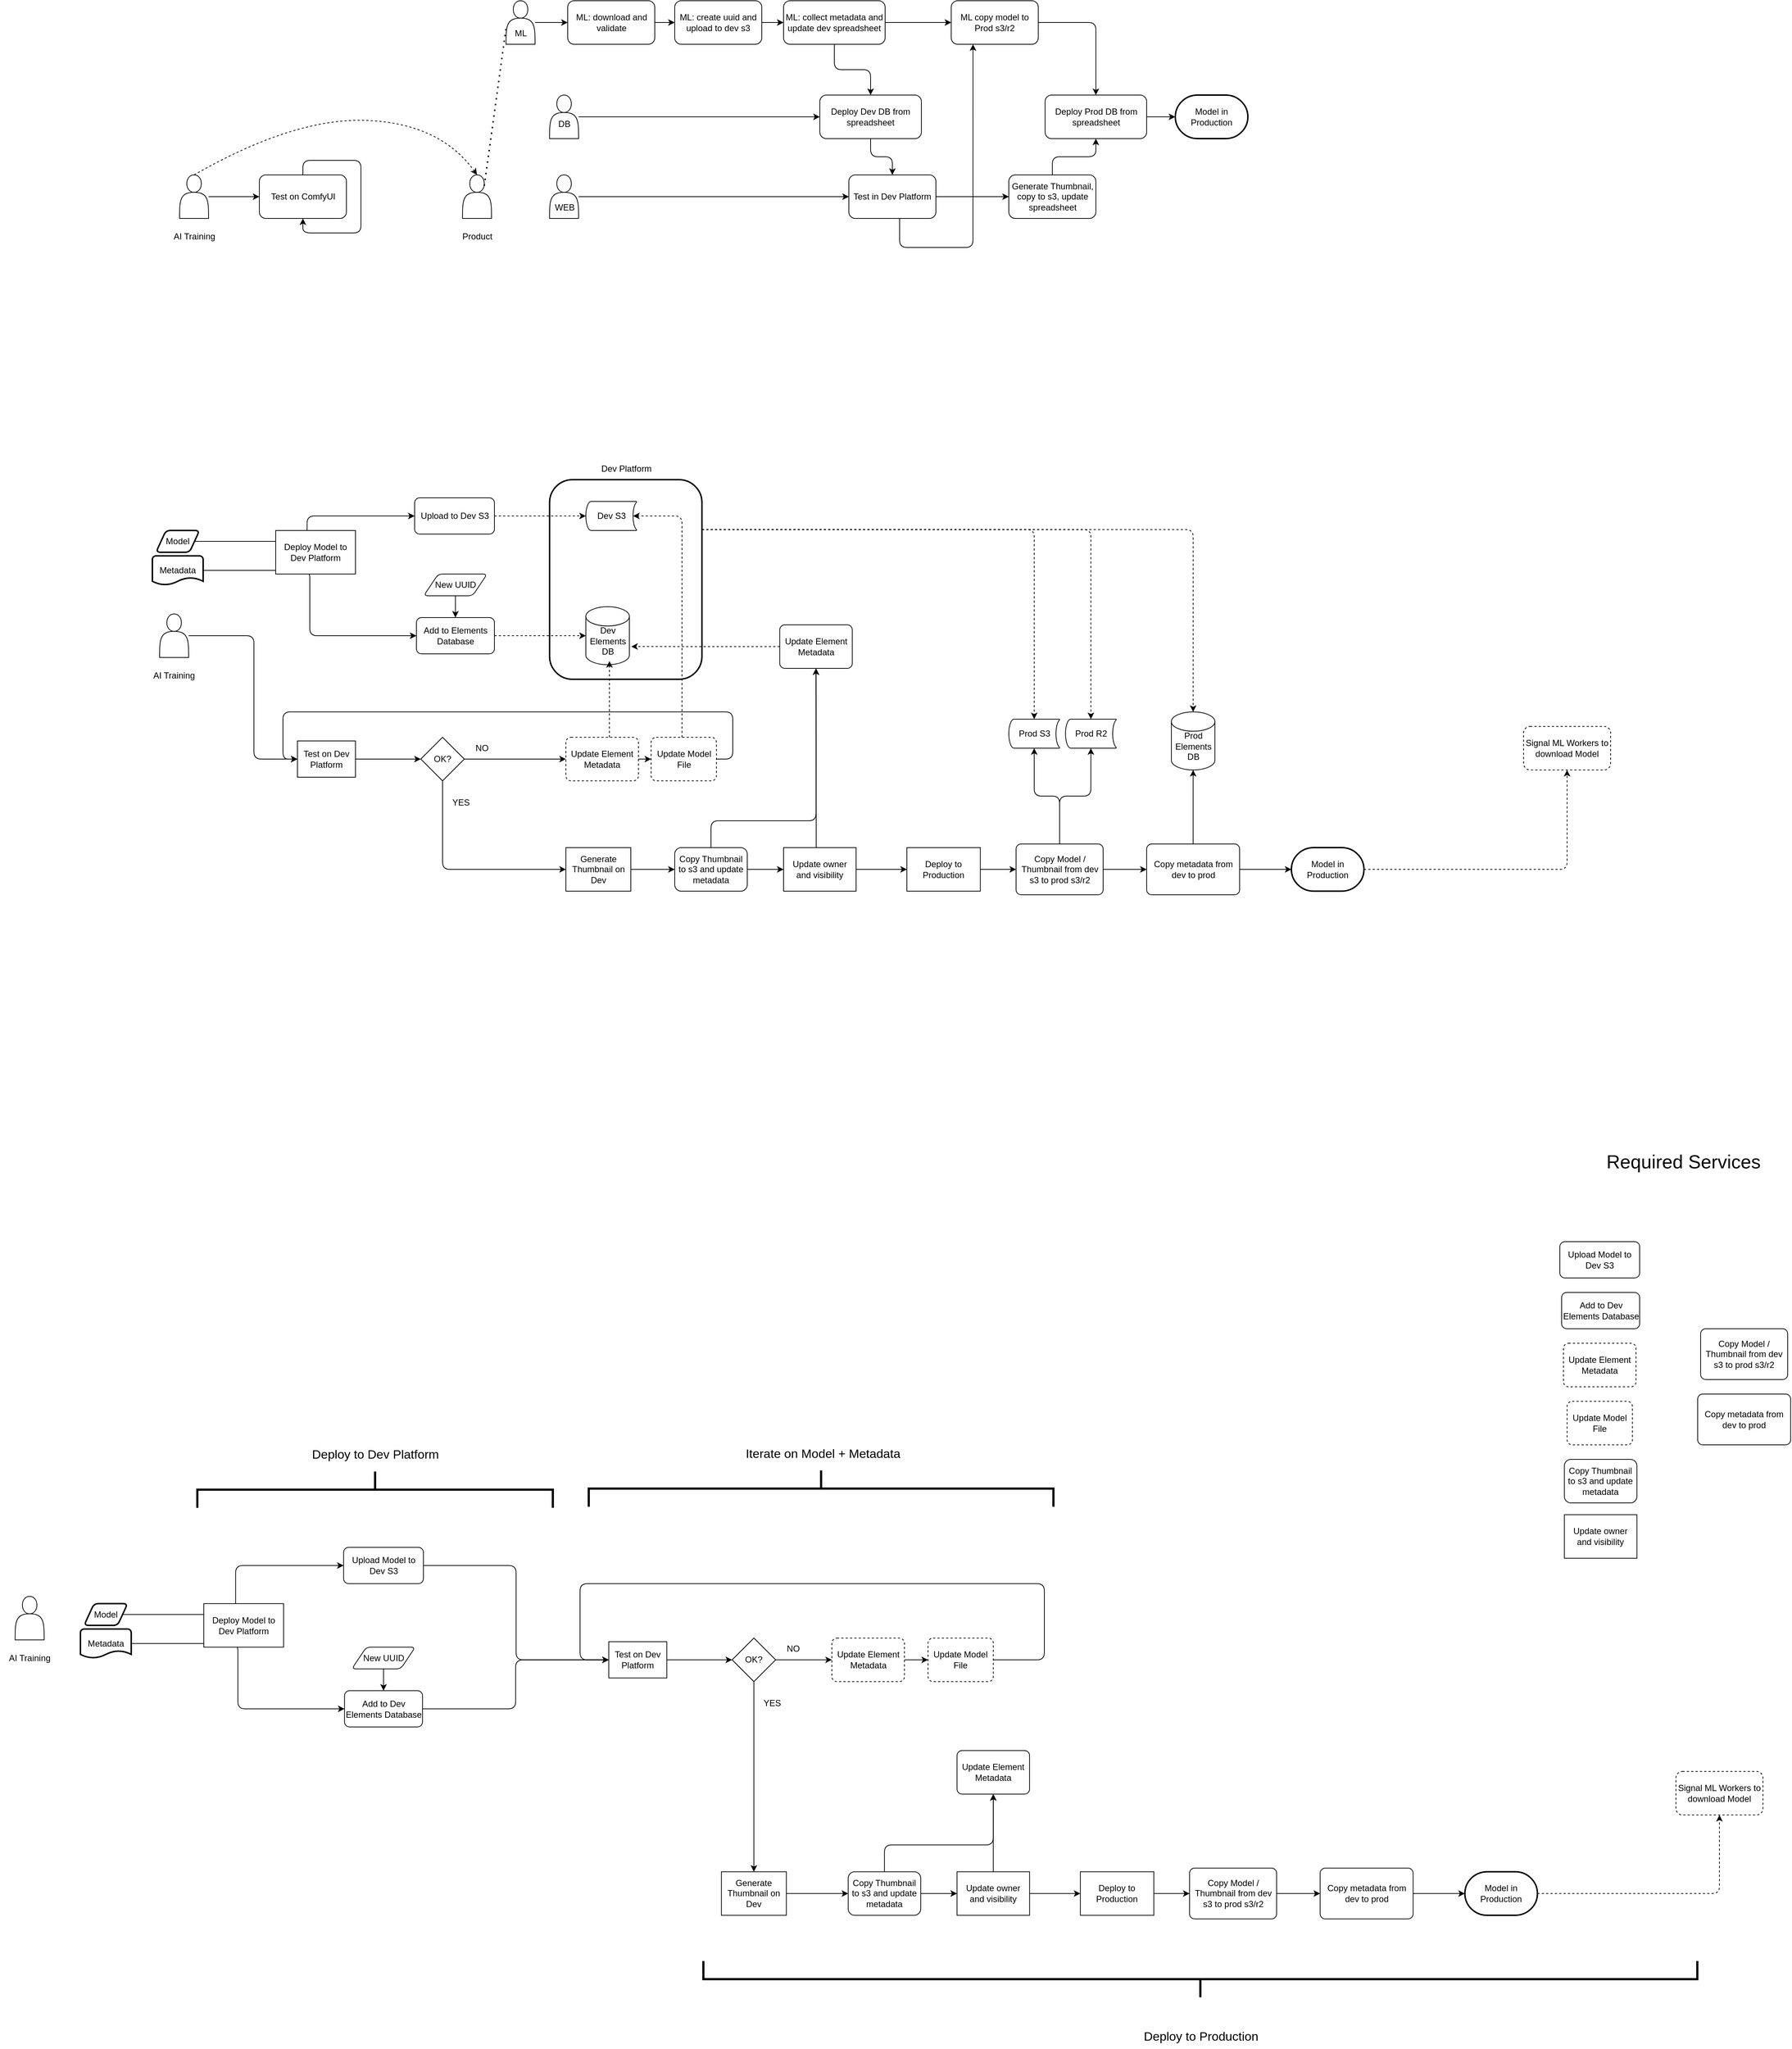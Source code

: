 <mxfile version="21.6.6" type="github">
  <diagram name="Page-1" id="fCquEHRTi7rFjkFJdamn">
    <mxGraphModel dx="2105" dy="960" grid="1" gridSize="10" guides="1" tooltips="1" connect="1" arrows="1" fold="1" page="1" pageScale="1" pageWidth="3300" pageHeight="4681" math="0" shadow="0">
      <root>
        <mxCell id="0" />
        <mxCell id="1" parent="0" />
        <mxCell id="tbLJHxu7H_uGALW-EGp5-21" style="edgeStyle=orthogonalEdgeStyle;rounded=1;orthogonalLoop=1;jettySize=auto;html=1;entryX=0;entryY=0.5;entryDx=0;entryDy=0;" edge="1" parent="1" source="tbLJHxu7H_uGALW-EGp5-1" target="tbLJHxu7H_uGALW-EGp5-2">
          <mxGeometry relative="1" as="geometry" />
        </mxCell>
        <mxCell id="tbLJHxu7H_uGALW-EGp5-1" value="" style="shape=actor;whiteSpace=wrap;html=1;rounded=1;" vertex="1" parent="1">
          <mxGeometry x="347.5" y="420" width="40" height="60" as="geometry" />
        </mxCell>
        <mxCell id="tbLJHxu7H_uGALW-EGp5-2" value="Test on ComfyUI" style="rounded=1;whiteSpace=wrap;html=1;" vertex="1" parent="1">
          <mxGeometry x="457.5" y="420" width="120" height="60" as="geometry" />
        </mxCell>
        <mxCell id="tbLJHxu7H_uGALW-EGp5-45" style="edgeStyle=orthogonalEdgeStyle;rounded=1;orthogonalLoop=1;jettySize=auto;html=1;" edge="1" parent="1" source="tbLJHxu7H_uGALW-EGp5-4" target="tbLJHxu7H_uGALW-EGp5-5">
          <mxGeometry relative="1" as="geometry" />
        </mxCell>
        <mxCell id="tbLJHxu7H_uGALW-EGp5-4" value="&lt;p style=&quot;line-height: 140%;&quot;&gt;&lt;br&gt;&lt;/p&gt;" style="shape=actor;whiteSpace=wrap;html=1;rounded=1;" vertex="1" parent="1">
          <mxGeometry x="797.5" y="180" width="40" height="60" as="geometry" />
        </mxCell>
        <mxCell id="tbLJHxu7H_uGALW-EGp5-40" style="edgeStyle=orthogonalEdgeStyle;rounded=1;orthogonalLoop=1;jettySize=auto;html=1;entryX=0;entryY=0.5;entryDx=0;entryDy=0;" edge="1" parent="1" source="tbLJHxu7H_uGALW-EGp5-5" target="tbLJHxu7H_uGALW-EGp5-9">
          <mxGeometry relative="1" as="geometry" />
        </mxCell>
        <mxCell id="tbLJHxu7H_uGALW-EGp5-5" value="ML: download and validate" style="rounded=1;whiteSpace=wrap;html=1;" vertex="1" parent="1">
          <mxGeometry x="882.5" y="180" width="120" height="60" as="geometry" />
        </mxCell>
        <mxCell id="tbLJHxu7H_uGALW-EGp5-207" style="edgeStyle=orthogonalEdgeStyle;rounded=1;orthogonalLoop=1;jettySize=auto;html=1;entryX=0;entryY=0.5;entryDx=0;entryDy=0;" edge="1" parent="1" source="tbLJHxu7H_uGALW-EGp5-7" target="tbLJHxu7H_uGALW-EGp5-206">
          <mxGeometry relative="1" as="geometry" />
        </mxCell>
        <mxCell id="tbLJHxu7H_uGALW-EGp5-208" style="edgeStyle=orthogonalEdgeStyle;rounded=1;orthogonalLoop=1;jettySize=auto;html=1;entryX=0.5;entryY=0;entryDx=0;entryDy=0;" edge="1" parent="1" source="tbLJHxu7H_uGALW-EGp5-7" target="tbLJHxu7H_uGALW-EGp5-200">
          <mxGeometry relative="1" as="geometry" />
        </mxCell>
        <mxCell id="tbLJHxu7H_uGALW-EGp5-7" value="ML: collect metadata and update dev spreadsheet" style="rounded=1;whiteSpace=wrap;html=1;" vertex="1" parent="1">
          <mxGeometry x="1180" y="180" width="140" height="60" as="geometry" />
        </mxCell>
        <mxCell id="tbLJHxu7H_uGALW-EGp5-46" style="edgeStyle=orthogonalEdgeStyle;rounded=1;orthogonalLoop=1;jettySize=auto;html=1;entryX=0;entryY=0.5;entryDx=0;entryDy=0;" edge="1" parent="1" source="tbLJHxu7H_uGALW-EGp5-8" target="tbLJHxu7H_uGALW-EGp5-10">
          <mxGeometry relative="1" as="geometry" />
        </mxCell>
        <mxCell id="tbLJHxu7H_uGALW-EGp5-8" value="" style="shape=actor;whiteSpace=wrap;html=1;rounded=1;" vertex="1" parent="1">
          <mxGeometry x="857.5" y="420" width="40" height="60" as="geometry" />
        </mxCell>
        <mxCell id="tbLJHxu7H_uGALW-EGp5-213" style="edgeStyle=orthogonalEdgeStyle;rounded=1;orthogonalLoop=1;jettySize=auto;html=1;entryX=0;entryY=0.5;entryDx=0;entryDy=0;" edge="1" parent="1" source="tbLJHxu7H_uGALW-EGp5-9" target="tbLJHxu7H_uGALW-EGp5-7">
          <mxGeometry relative="1" as="geometry" />
        </mxCell>
        <mxCell id="tbLJHxu7H_uGALW-EGp5-9" value="ML: create uuid and upload to dev s3" style="rounded=1;whiteSpace=wrap;html=1;" vertex="1" parent="1">
          <mxGeometry x="1030" y="180" width="120" height="60" as="geometry" />
        </mxCell>
        <mxCell id="tbLJHxu7H_uGALW-EGp5-204" style="edgeStyle=orthogonalEdgeStyle;rounded=1;orthogonalLoop=1;jettySize=auto;html=1;entryX=0;entryY=0.5;entryDx=0;entryDy=0;" edge="1" parent="1" source="tbLJHxu7H_uGALW-EGp5-10" target="tbLJHxu7H_uGALW-EGp5-203">
          <mxGeometry relative="1" as="geometry" />
        </mxCell>
        <mxCell id="tbLJHxu7H_uGALW-EGp5-211" style="edgeStyle=orthogonalEdgeStyle;rounded=1;orthogonalLoop=1;jettySize=auto;html=1;entryX=0.25;entryY=1;entryDx=0;entryDy=0;" edge="1" parent="1" source="tbLJHxu7H_uGALW-EGp5-10" target="tbLJHxu7H_uGALW-EGp5-206">
          <mxGeometry relative="1" as="geometry">
            <Array as="points">
              <mxPoint x="1340" y="520" />
              <mxPoint x="1441" y="520" />
            </Array>
          </mxGeometry>
        </mxCell>
        <mxCell id="tbLJHxu7H_uGALW-EGp5-10" value="Test in Dev Platform" style="rounded=1;whiteSpace=wrap;html=1;" vertex="1" parent="1">
          <mxGeometry x="1270" y="420" width="120" height="60" as="geometry" />
        </mxCell>
        <mxCell id="tbLJHxu7H_uGALW-EGp5-15" value="Dev S3" style="strokeWidth=1;html=1;shape=mxgraph.flowchart.stored_data;whiteSpace=wrap;rounded=1;" vertex="1" parent="1">
          <mxGeometry x="907.5" y="870" width="70" height="40" as="geometry" />
        </mxCell>
        <mxCell id="tbLJHxu7H_uGALW-EGp5-17" value="&lt;br&gt;Dev Elements DB" style="strokeWidth=1;html=1;shape=mxgraph.flowchart.database;whiteSpace=wrap;rounded=1;" vertex="1" parent="1">
          <mxGeometry x="907.5" y="1015" width="60" height="80" as="geometry" />
        </mxCell>
        <mxCell id="tbLJHxu7H_uGALW-EGp5-23" style="edgeStyle=orthogonalEdgeStyle;rounded=1;orthogonalLoop=1;jettySize=auto;html=1;entryX=0.5;entryY=1;entryDx=0;entryDy=0;" edge="1" parent="1" source="tbLJHxu7H_uGALW-EGp5-2" target="tbLJHxu7H_uGALW-EGp5-2">
          <mxGeometry relative="1" as="geometry" />
        </mxCell>
        <mxCell id="tbLJHxu7H_uGALW-EGp5-24" value="" style="shape=actor;whiteSpace=wrap;html=1;rounded=1;" vertex="1" parent="1">
          <mxGeometry x="737.5" y="420" width="40" height="60" as="geometry" />
        </mxCell>
        <mxCell id="tbLJHxu7H_uGALW-EGp5-25" value="" style="curved=1;endArrow=classic;html=1;rounded=1;exitX=0.5;exitY=0;exitDx=0;exitDy=0;entryX=0.5;entryY=0;entryDx=0;entryDy=0;dashed=1;" edge="1" parent="1" source="tbLJHxu7H_uGALW-EGp5-1" target="tbLJHxu7H_uGALW-EGp5-24">
          <mxGeometry width="50" height="50" relative="1" as="geometry">
            <mxPoint x="1137.5" y="500" as="sourcePoint" />
            <mxPoint x="1187.5" y="450" as="targetPoint" />
            <Array as="points">
              <mxPoint x="507.5" y="340" />
              <mxPoint x="707.5" y="350" />
            </Array>
          </mxGeometry>
        </mxCell>
        <mxCell id="tbLJHxu7H_uGALW-EGp5-26" value="AI Training" style="text;html=1;strokeColor=none;fillColor=none;align=center;verticalAlign=middle;whiteSpace=wrap;rounded=1;" vertex="1" parent="1">
          <mxGeometry x="327.5" y="490" width="80" height="30" as="geometry" />
        </mxCell>
        <mxCell id="tbLJHxu7H_uGALW-EGp5-27" value="Product" style="text;html=1;strokeColor=none;fillColor=none;align=center;verticalAlign=middle;whiteSpace=wrap;rounded=1;" vertex="1" parent="1">
          <mxGeometry x="717.5" y="490" width="80" height="30" as="geometry" />
        </mxCell>
        <mxCell id="tbLJHxu7H_uGALW-EGp5-31" value="" style="endArrow=none;dashed=1;html=1;dashPattern=1 3;strokeWidth=2;rounded=1;exitX=0.75;exitY=0.25;exitDx=0;exitDy=0;exitPerimeter=0;entryX=0.008;entryY=0.592;entryDx=0;entryDy=0;entryPerimeter=0;" edge="1" parent="1" source="tbLJHxu7H_uGALW-EGp5-24" target="tbLJHxu7H_uGALW-EGp5-4">
          <mxGeometry width="50" height="50" relative="1" as="geometry">
            <mxPoint x="1027.5" y="470" as="sourcePoint" />
            <mxPoint x="1077.5" y="420" as="targetPoint" />
          </mxGeometry>
        </mxCell>
        <mxCell id="tbLJHxu7H_uGALW-EGp5-34" value="ML" style="text;html=1;strokeColor=none;fillColor=none;align=center;verticalAlign=middle;whiteSpace=wrap;rounded=1;" vertex="1" parent="1">
          <mxGeometry x="777.5" y="210" width="80" height="30" as="geometry" />
        </mxCell>
        <mxCell id="tbLJHxu7H_uGALW-EGp5-52" value="Model in Production" style="strokeWidth=2;html=1;shape=mxgraph.flowchart.terminator;whiteSpace=wrap;rounded=1;" vertex="1" parent="1">
          <mxGeometry x="1720" y="310" width="100" height="60" as="geometry" />
        </mxCell>
        <mxCell id="tbLJHxu7H_uGALW-EGp5-80" style="edgeStyle=orthogonalEdgeStyle;rounded=1;orthogonalLoop=1;jettySize=auto;html=1;entryX=0;entryY=0.5;entryDx=0;entryDy=0;" edge="1" parent="1" source="tbLJHxu7H_uGALW-EGp5-54" target="tbLJHxu7H_uGALW-EGp5-79">
          <mxGeometry relative="1" as="geometry">
            <Array as="points">
              <mxPoint x="450" y="1055" />
              <mxPoint x="450" y="1225" />
            </Array>
          </mxGeometry>
        </mxCell>
        <mxCell id="tbLJHxu7H_uGALW-EGp5-54" value="" style="shape=actor;whiteSpace=wrap;html=1;rounded=1;" vertex="1" parent="1">
          <mxGeometry x="320" y="1025" width="40" height="60" as="geometry" />
        </mxCell>
        <mxCell id="tbLJHxu7H_uGALW-EGp5-55" value="AI Training" style="text;html=1;strokeColor=none;fillColor=none;align=center;verticalAlign=middle;whiteSpace=wrap;rounded=1;" vertex="1" parent="1">
          <mxGeometry x="300" y="1095" width="80" height="30" as="geometry" />
        </mxCell>
        <mxCell id="tbLJHxu7H_uGALW-EGp5-128" style="edgeStyle=orthogonalEdgeStyle;rounded=1;orthogonalLoop=1;jettySize=auto;html=1;entryX=0;entryY=0.5;entryDx=0;entryDy=0;" edge="1" parent="1" source="tbLJHxu7H_uGALW-EGp5-56" target="tbLJHxu7H_uGALW-EGp5-63">
          <mxGeometry relative="1" as="geometry" />
        </mxCell>
        <mxCell id="tbLJHxu7H_uGALW-EGp5-56" value="Model" style="shape=parallelogram;html=1;strokeWidth=2;perimeter=parallelogramPerimeter;whiteSpace=wrap;rounded=1;arcSize=12;size=0.23;" vertex="1" parent="1">
          <mxGeometry x="315" y="910" width="60" height="30" as="geometry" />
        </mxCell>
        <mxCell id="tbLJHxu7H_uGALW-EGp5-129" style="edgeStyle=orthogonalEdgeStyle;rounded=1;orthogonalLoop=1;jettySize=auto;html=1;entryX=0;entryY=0.5;entryDx=0;entryDy=0;" edge="1" parent="1" source="tbLJHxu7H_uGALW-EGp5-61" target="tbLJHxu7H_uGALW-EGp5-64">
          <mxGeometry relative="1" as="geometry" />
        </mxCell>
        <mxCell id="tbLJHxu7H_uGALW-EGp5-61" value="Metadata" style="strokeWidth=2;html=1;shape=mxgraph.flowchart.document2;whiteSpace=wrap;size=0.25;rounded=1;" vertex="1" parent="1">
          <mxGeometry x="310" y="945" width="70" height="40" as="geometry" />
        </mxCell>
        <mxCell id="tbLJHxu7H_uGALW-EGp5-95" style="edgeStyle=orthogonalEdgeStyle;rounded=1;orthogonalLoop=1;jettySize=auto;html=1;entryX=0;entryY=0.5;entryDx=0;entryDy=0;entryPerimeter=0;dashed=1;strokeWidth=1;" edge="1" parent="1" source="tbLJHxu7H_uGALW-EGp5-63" target="tbLJHxu7H_uGALW-EGp5-15">
          <mxGeometry relative="1" as="geometry">
            <Array as="points">
              <mxPoint x="780" y="890" />
              <mxPoint x="780" y="890" />
            </Array>
          </mxGeometry>
        </mxCell>
        <mxCell id="tbLJHxu7H_uGALW-EGp5-63" value="Upload to Dev S3" style="rounded=1;whiteSpace=wrap;html=1;absoluteArcSize=1;arcSize=14;strokeWidth=1;" vertex="1" parent="1">
          <mxGeometry x="671.5" y="865" width="110" height="50" as="geometry" />
        </mxCell>
        <mxCell id="tbLJHxu7H_uGALW-EGp5-85" style="edgeStyle=orthogonalEdgeStyle;rounded=1;orthogonalLoop=1;jettySize=auto;html=1;entryX=0;entryY=0.5;entryDx=0;entryDy=0;entryPerimeter=0;dashed=1;strokeWidth=1;" edge="1" parent="1" source="tbLJHxu7H_uGALW-EGp5-64" target="tbLJHxu7H_uGALW-EGp5-17">
          <mxGeometry relative="1" as="geometry" />
        </mxCell>
        <mxCell id="tbLJHxu7H_uGALW-EGp5-64" value="Add to Elements Database" style="rounded=1;whiteSpace=wrap;html=1;absoluteArcSize=1;arcSize=14;strokeWidth=1;" vertex="1" parent="1">
          <mxGeometry x="674" y="1030" width="107.5" height="50" as="geometry" />
        </mxCell>
        <mxCell id="tbLJHxu7H_uGALW-EGp5-77" style="edgeStyle=orthogonalEdgeStyle;rounded=1;orthogonalLoop=1;jettySize=auto;html=1;entryX=0.5;entryY=0;entryDx=0;entryDy=0;strokeWidth=1;" edge="1" parent="1" source="tbLJHxu7H_uGALW-EGp5-73" target="tbLJHxu7H_uGALW-EGp5-64">
          <mxGeometry relative="1" as="geometry" />
        </mxCell>
        <mxCell id="tbLJHxu7H_uGALW-EGp5-73" value="New UUID" style="shape=parallelogram;html=1;strokeWidth=1;perimeter=parallelogramPerimeter;whiteSpace=wrap;rounded=1;arcSize=12;size=0.23;" vertex="1" parent="1">
          <mxGeometry x="684" y="970" width="87.5" height="30" as="geometry" />
        </mxCell>
        <mxCell id="tbLJHxu7H_uGALW-EGp5-99" style="edgeStyle=orthogonalEdgeStyle;rounded=1;orthogonalLoop=1;jettySize=auto;html=1;entryX=0;entryY=0.5;entryDx=0;entryDy=0;entryPerimeter=0;strokeWidth=1;" edge="1" parent="1" source="tbLJHxu7H_uGALW-EGp5-79" target="tbLJHxu7H_uGALW-EGp5-86">
          <mxGeometry relative="1" as="geometry" />
        </mxCell>
        <mxCell id="tbLJHxu7H_uGALW-EGp5-79" value="Test on Dev Platform" style="rounded=1;whiteSpace=wrap;html=1;absoluteArcSize=1;arcSize=0;strokeWidth=1;" vertex="1" parent="1">
          <mxGeometry x="510" y="1200" width="80" height="50" as="geometry" />
        </mxCell>
        <mxCell id="tbLJHxu7H_uGALW-EGp5-96" style="edgeStyle=orthogonalEdgeStyle;rounded=1;orthogonalLoop=1;jettySize=auto;html=1;entryX=0;entryY=0.5;entryDx=0;entryDy=0;strokeWidth=1;" edge="1" parent="1" source="tbLJHxu7H_uGALW-EGp5-86" target="tbLJHxu7H_uGALW-EGp5-92">
          <mxGeometry relative="1" as="geometry" />
        </mxCell>
        <mxCell id="tbLJHxu7H_uGALW-EGp5-161" style="edgeStyle=orthogonalEdgeStyle;rounded=1;orthogonalLoop=1;jettySize=auto;html=1;entryX=0;entryY=0.5;entryDx=0;entryDy=0;" edge="1" parent="1" source="tbLJHxu7H_uGALW-EGp5-86" target="tbLJHxu7H_uGALW-EGp5-103">
          <mxGeometry relative="1" as="geometry">
            <Array as="points">
              <mxPoint x="710" y="1377" />
            </Array>
          </mxGeometry>
        </mxCell>
        <mxCell id="tbLJHxu7H_uGALW-EGp5-86" value="OK?" style="strokeWidth=1;html=1;shape=mxgraph.flowchart.decision;whiteSpace=wrap;rounded=1;" vertex="1" parent="1">
          <mxGeometry x="680" y="1195" width="60" height="60" as="geometry" />
        </mxCell>
        <mxCell id="tbLJHxu7H_uGALW-EGp5-110" style="edgeStyle=orthogonalEdgeStyle;rounded=1;orthogonalLoop=1;jettySize=auto;html=1;entryX=0;entryY=0.5;entryDx=0;entryDy=0;strokeWidth=1;" edge="1" parent="1" source="tbLJHxu7H_uGALW-EGp5-92" target="tbLJHxu7H_uGALW-EGp5-107">
          <mxGeometry relative="1" as="geometry" />
        </mxCell>
        <mxCell id="tbLJHxu7H_uGALW-EGp5-131" style="edgeStyle=orthogonalEdgeStyle;rounded=1;orthogonalLoop=1;jettySize=auto;html=1;entryX=0.393;entryY=0.909;entryDx=0;entryDy=0;entryPerimeter=0;dashed=1;strokeWidth=1;" edge="1" parent="1" source="tbLJHxu7H_uGALW-EGp5-92" target="tbLJHxu7H_uGALW-EGp5-124">
          <mxGeometry relative="1" as="geometry">
            <Array as="points">
              <mxPoint x="940" y="1170" />
              <mxPoint x="940" y="1170" />
            </Array>
          </mxGeometry>
        </mxCell>
        <mxCell id="tbLJHxu7H_uGALW-EGp5-92" value="Update Element Metadata" style="rounded=1;whiteSpace=wrap;html=1;absoluteArcSize=1;arcSize=14;strokeWidth=1;dashed=1;" vertex="1" parent="1">
          <mxGeometry x="880" y="1195" width="100" height="60" as="geometry" />
        </mxCell>
        <mxCell id="tbLJHxu7H_uGALW-EGp5-100" value="NO" style="text;html=1;align=center;verticalAlign=middle;resizable=0;points=[];autosize=1;strokeColor=none;fillColor=none;strokeWidth=1;" vertex="1" parent="1">
          <mxGeometry x="744.25" y="1195" width="40" height="30" as="geometry" />
        </mxCell>
        <mxCell id="tbLJHxu7H_uGALW-EGp5-102" value="YES" style="text;html=1;align=center;verticalAlign=middle;resizable=0;points=[];autosize=1;strokeColor=none;fillColor=none;strokeWidth=1;" vertex="1" parent="1">
          <mxGeometry x="710" y="1270" width="50" height="30" as="geometry" />
        </mxCell>
        <mxCell id="tbLJHxu7H_uGALW-EGp5-160" style="edgeStyle=orthogonalEdgeStyle;rounded=1;orthogonalLoop=1;jettySize=auto;html=1;entryX=0;entryY=0.5;entryDx=0;entryDy=0;" edge="1" parent="1" source="tbLJHxu7H_uGALW-EGp5-103" target="tbLJHxu7H_uGALW-EGp5-159">
          <mxGeometry relative="1" as="geometry" />
        </mxCell>
        <mxCell id="tbLJHxu7H_uGALW-EGp5-103" value="Generate Thumbnail on Dev" style="rounded=1;whiteSpace=wrap;html=1;absoluteArcSize=1;arcSize=0;strokeWidth=1;" vertex="1" parent="1">
          <mxGeometry x="880" y="1347" width="89.5" height="60" as="geometry" />
        </mxCell>
        <mxCell id="tbLJHxu7H_uGALW-EGp5-109" style="edgeStyle=orthogonalEdgeStyle;rounded=1;orthogonalLoop=1;jettySize=auto;html=1;entryX=0.93;entryY=0.5;entryDx=0;entryDy=0;entryPerimeter=0;dashed=1;strokeWidth=1;" edge="1" parent="1" source="tbLJHxu7H_uGALW-EGp5-107" target="tbLJHxu7H_uGALW-EGp5-15">
          <mxGeometry relative="1" as="geometry">
            <Array as="points">
              <mxPoint x="1040" y="890" />
            </Array>
          </mxGeometry>
        </mxCell>
        <mxCell id="tbLJHxu7H_uGALW-EGp5-158" style="edgeStyle=orthogonalEdgeStyle;rounded=1;orthogonalLoop=1;jettySize=auto;html=1;entryX=0;entryY=0.5;entryDx=0;entryDy=0;" edge="1" parent="1" source="tbLJHxu7H_uGALW-EGp5-107" target="tbLJHxu7H_uGALW-EGp5-79">
          <mxGeometry relative="1" as="geometry">
            <Array as="points">
              <mxPoint x="1110" y="1225" />
              <mxPoint x="1110" y="1160" />
              <mxPoint x="490" y="1160" />
              <mxPoint x="490" y="1225" />
            </Array>
          </mxGeometry>
        </mxCell>
        <mxCell id="tbLJHxu7H_uGALW-EGp5-107" value="Update Model File" style="rounded=1;whiteSpace=wrap;html=1;absoluteArcSize=1;arcSize=14;strokeWidth=1;dashed=1;" vertex="1" parent="1">
          <mxGeometry x="997.5" y="1195" width="90" height="60" as="geometry" />
        </mxCell>
        <mxCell id="tbLJHxu7H_uGALW-EGp5-140" style="edgeStyle=orthogonalEdgeStyle;rounded=1;orthogonalLoop=1;jettySize=auto;html=1;entryX=0;entryY=0.5;entryDx=0;entryDy=0;" edge="1" parent="1" source="tbLJHxu7H_uGALW-EGp5-111" target="tbLJHxu7H_uGALW-EGp5-119">
          <mxGeometry relative="1" as="geometry" />
        </mxCell>
        <mxCell id="tbLJHxu7H_uGALW-EGp5-111" value="Deploy to Production" style="rounded=1;whiteSpace=wrap;html=1;absoluteArcSize=1;arcSize=0;strokeWidth=1;" vertex="1" parent="1">
          <mxGeometry x="1350" y="1347" width="101.25" height="60" as="geometry" />
        </mxCell>
        <mxCell id="tbLJHxu7H_uGALW-EGp5-116" style="edgeStyle=orthogonalEdgeStyle;rounded=1;orthogonalLoop=1;jettySize=auto;html=1;entryX=0;entryY=0.5;entryDx=0;entryDy=0;strokeWidth=1;" edge="1" parent="1" source="tbLJHxu7H_uGALW-EGp5-112" target="tbLJHxu7H_uGALW-EGp5-111">
          <mxGeometry relative="1" as="geometry" />
        </mxCell>
        <mxCell id="tbLJHxu7H_uGALW-EGp5-136" style="edgeStyle=orthogonalEdgeStyle;rounded=1;orthogonalLoop=1;jettySize=auto;html=1;entryX=0.5;entryY=1;entryDx=0;entryDy=0;strokeWidth=1;" edge="1" parent="1" source="tbLJHxu7H_uGALW-EGp5-112" target="tbLJHxu7H_uGALW-EGp5-132">
          <mxGeometry relative="1" as="geometry">
            <Array as="points">
              <mxPoint x="1225" y="1200" />
              <mxPoint x="1225" y="1200" />
            </Array>
          </mxGeometry>
        </mxCell>
        <mxCell id="tbLJHxu7H_uGALW-EGp5-112" value="Update owner and visibility" style="rounded=1;whiteSpace=wrap;html=1;absoluteArcSize=1;arcSize=0;strokeWidth=1;" vertex="1" parent="1">
          <mxGeometry x="1180" y="1347" width="100" height="60" as="geometry" />
        </mxCell>
        <mxCell id="tbLJHxu7H_uGALW-EGp5-144" style="edgeStyle=orthogonalEdgeStyle;rounded=1;orthogonalLoop=1;jettySize=auto;html=1;entryX=0.5;entryY=1;entryDx=0;entryDy=0;entryPerimeter=0;" edge="1" parent="1" source="tbLJHxu7H_uGALW-EGp5-118" target="tbLJHxu7H_uGALW-EGp5-137">
          <mxGeometry relative="1" as="geometry" />
        </mxCell>
        <mxCell id="tbLJHxu7H_uGALW-EGp5-167" style="edgeStyle=orthogonalEdgeStyle;rounded=1;orthogonalLoop=1;jettySize=auto;html=1;entryX=0;entryY=0.5;entryDx=0;entryDy=0;entryPerimeter=0;" edge="1" parent="1" source="tbLJHxu7H_uGALW-EGp5-118" target="tbLJHxu7H_uGALW-EGp5-166">
          <mxGeometry relative="1" as="geometry" />
        </mxCell>
        <mxCell id="tbLJHxu7H_uGALW-EGp5-118" value="Copy metadata from dev to prod" style="rounded=1;whiteSpace=wrap;html=1;absoluteArcSize=1;arcSize=14;strokeWidth=1;" vertex="1" parent="1">
          <mxGeometry x="1680.5" y="1342" width="128.13" height="70" as="geometry" />
        </mxCell>
        <mxCell id="tbLJHxu7H_uGALW-EGp5-141" style="edgeStyle=orthogonalEdgeStyle;rounded=1;orthogonalLoop=1;jettySize=auto;html=1;entryX=0;entryY=0.5;entryDx=0;entryDy=0;" edge="1" parent="1" source="tbLJHxu7H_uGALW-EGp5-119" target="tbLJHxu7H_uGALW-EGp5-118">
          <mxGeometry relative="1" as="geometry" />
        </mxCell>
        <mxCell id="tbLJHxu7H_uGALW-EGp5-142" style="edgeStyle=orthogonalEdgeStyle;rounded=1;orthogonalLoop=1;jettySize=auto;html=1;" edge="1" parent="1" source="tbLJHxu7H_uGALW-EGp5-119" target="tbLJHxu7H_uGALW-EGp5-138">
          <mxGeometry relative="1" as="geometry" />
        </mxCell>
        <mxCell id="tbLJHxu7H_uGALW-EGp5-143" style="edgeStyle=orthogonalEdgeStyle;rounded=1;orthogonalLoop=1;jettySize=auto;html=1;entryX=0.5;entryY=1;entryDx=0;entryDy=0;entryPerimeter=0;" edge="1" parent="1" source="tbLJHxu7H_uGALW-EGp5-119" target="tbLJHxu7H_uGALW-EGp5-139">
          <mxGeometry relative="1" as="geometry" />
        </mxCell>
        <mxCell id="tbLJHxu7H_uGALW-EGp5-119" value="Copy Model / Thumbnail from dev s3 to prod s3/r2" style="rounded=1;whiteSpace=wrap;html=1;absoluteArcSize=1;arcSize=14;strokeWidth=1;" vertex="1" parent="1">
          <mxGeometry x="1500.5" y="1342" width="120" height="70" as="geometry" />
        </mxCell>
        <mxCell id="tbLJHxu7H_uGALW-EGp5-147" style="edgeStyle=orthogonalEdgeStyle;rounded=1;orthogonalLoop=1;jettySize=auto;html=1;exitX=1;exitY=0.25;exitDx=0;exitDy=0;entryX=0.5;entryY=0;entryDx=0;entryDy=0;entryPerimeter=0;dashed=1;" edge="1" parent="1" source="tbLJHxu7H_uGALW-EGp5-124" target="tbLJHxu7H_uGALW-EGp5-138">
          <mxGeometry relative="1" as="geometry" />
        </mxCell>
        <mxCell id="tbLJHxu7H_uGALW-EGp5-149" style="edgeStyle=orthogonalEdgeStyle;rounded=1;orthogonalLoop=1;jettySize=auto;html=1;exitX=1;exitY=0.25;exitDx=0;exitDy=0;entryX=0.5;entryY=0;entryDx=0;entryDy=0;entryPerimeter=0;dashed=1;" edge="1" parent="1" source="tbLJHxu7H_uGALW-EGp5-124" target="tbLJHxu7H_uGALW-EGp5-139">
          <mxGeometry relative="1" as="geometry" />
        </mxCell>
        <mxCell id="tbLJHxu7H_uGALW-EGp5-150" style="edgeStyle=orthogonalEdgeStyle;rounded=1;orthogonalLoop=1;jettySize=auto;html=1;exitX=1;exitY=0.25;exitDx=0;exitDy=0;entryX=0.5;entryY=0;entryDx=0;entryDy=0;entryPerimeter=0;dashed=1;" edge="1" parent="1" source="tbLJHxu7H_uGALW-EGp5-124" target="tbLJHxu7H_uGALW-EGp5-137">
          <mxGeometry relative="1" as="geometry" />
        </mxCell>
        <mxCell id="tbLJHxu7H_uGALW-EGp5-124" value="" style="rounded=1;whiteSpace=wrap;html=1;fillColor=none;strokeWidth=2;deletable=1;" vertex="1" parent="1">
          <mxGeometry x="857.5" y="840" width="210" height="275" as="geometry" />
        </mxCell>
        <mxCell id="tbLJHxu7H_uGALW-EGp5-126" value="Dev Platform" style="text;html=1;align=center;verticalAlign=middle;resizable=0;points=[];autosize=1;strokeColor=none;fillColor=none;strokeWidth=1;" vertex="1" parent="1">
          <mxGeometry x="917.5" y="810" width="90" height="30" as="geometry" />
        </mxCell>
        <mxCell id="tbLJHxu7H_uGALW-EGp5-127" value="Deploy Model to Dev Platform" style="rounded=1;whiteSpace=wrap;html=1;arcSize=0;strokeWidth=1;" vertex="1" parent="1">
          <mxGeometry x="480" y="910" width="110" height="60" as="geometry" />
        </mxCell>
        <mxCell id="tbLJHxu7H_uGALW-EGp5-135" style="edgeStyle=orthogonalEdgeStyle;rounded=1;orthogonalLoop=1;jettySize=auto;html=1;entryX=0.536;entryY=0.836;entryDx=0;entryDy=0;entryPerimeter=0;dashed=1;strokeWidth=1;" edge="1" parent="1" source="tbLJHxu7H_uGALW-EGp5-132" target="tbLJHxu7H_uGALW-EGp5-124">
          <mxGeometry relative="1" as="geometry" />
        </mxCell>
        <mxCell id="tbLJHxu7H_uGALW-EGp5-132" value="Update Element Metadata" style="rounded=1;whiteSpace=wrap;html=1;absoluteArcSize=1;arcSize=14;strokeWidth=1;" vertex="1" parent="1">
          <mxGeometry x="1174.75" y="1040" width="100" height="60" as="geometry" />
        </mxCell>
        <mxCell id="tbLJHxu7H_uGALW-EGp5-137" value="&lt;br&gt;Prod Elements DB" style="strokeWidth=1;html=1;shape=mxgraph.flowchart.database;whiteSpace=wrap;rounded=1;" vertex="1" parent="1">
          <mxGeometry x="1714.57" y="1160" width="60" height="80" as="geometry" />
        </mxCell>
        <mxCell id="tbLJHxu7H_uGALW-EGp5-138" value="Prod S3" style="strokeWidth=1;html=1;shape=mxgraph.flowchart.stored_data;whiteSpace=wrap;rounded=1;" vertex="1" parent="1">
          <mxGeometry x="1490.5" y="1170" width="70" height="40" as="geometry" />
        </mxCell>
        <mxCell id="tbLJHxu7H_uGALW-EGp5-139" value="Prod R2" style="strokeWidth=1;html=1;shape=mxgraph.flowchart.stored_data;whiteSpace=wrap;rounded=1;" vertex="1" parent="1">
          <mxGeometry x="1568.63" y="1170" width="70" height="40" as="geometry" />
        </mxCell>
        <mxCell id="tbLJHxu7H_uGALW-EGp5-163" style="edgeStyle=orthogonalEdgeStyle;rounded=1;orthogonalLoop=1;jettySize=auto;html=1;entryX=0;entryY=0.5;entryDx=0;entryDy=0;" edge="1" parent="1" source="tbLJHxu7H_uGALW-EGp5-159" target="tbLJHxu7H_uGALW-EGp5-112">
          <mxGeometry relative="1" as="geometry" />
        </mxCell>
        <mxCell id="tbLJHxu7H_uGALW-EGp5-164" style="edgeStyle=orthogonalEdgeStyle;rounded=1;orthogonalLoop=1;jettySize=auto;html=1;entryX=0.5;entryY=1;entryDx=0;entryDy=0;" edge="1" parent="1" source="tbLJHxu7H_uGALW-EGp5-159" target="tbLJHxu7H_uGALW-EGp5-132">
          <mxGeometry relative="1" as="geometry">
            <Array as="points">
              <mxPoint x="1080" y="1310" />
              <mxPoint x="1225" y="1310" />
            </Array>
          </mxGeometry>
        </mxCell>
        <mxCell id="tbLJHxu7H_uGALW-EGp5-159" value="Copy Thumbnail to s3 and update metadata" style="rounded=1;whiteSpace=wrap;html=1;" vertex="1" parent="1">
          <mxGeometry x="1030" y="1347" width="100" height="60" as="geometry" />
        </mxCell>
        <mxCell id="tbLJHxu7H_uGALW-EGp5-170" style="edgeStyle=orthogonalEdgeStyle;rounded=1;orthogonalLoop=1;jettySize=auto;html=1;entryX=0.5;entryY=1;entryDx=0;entryDy=0;dashed=1;" edge="1" parent="1" source="tbLJHxu7H_uGALW-EGp5-166" target="tbLJHxu7H_uGALW-EGp5-169">
          <mxGeometry relative="1" as="geometry" />
        </mxCell>
        <mxCell id="tbLJHxu7H_uGALW-EGp5-166" value="Model in Production" style="strokeWidth=2;html=1;shape=mxgraph.flowchart.terminator;whiteSpace=wrap;rounded=1;" vertex="1" parent="1">
          <mxGeometry x="1880" y="1347" width="100" height="60" as="geometry" />
        </mxCell>
        <mxCell id="tbLJHxu7H_uGALW-EGp5-169" value="Signal ML Workers to download Model" style="rounded=1;whiteSpace=wrap;html=1;dashed=1;" vertex="1" parent="1">
          <mxGeometry x="2200" y="1180" width="120" height="60" as="geometry" />
        </mxCell>
        <mxCell id="tbLJHxu7H_uGALW-EGp5-197" style="edgeStyle=orthogonalEdgeStyle;rounded=1;orthogonalLoop=1;jettySize=auto;html=1;entryX=0;entryY=0.5;entryDx=0;entryDy=0;" edge="1" parent="1" source="tbLJHxu7H_uGALW-EGp5-198" target="tbLJHxu7H_uGALW-EGp5-200">
          <mxGeometry relative="1" as="geometry">
            <mxPoint x="987.5" y="360" as="targetPoint" />
          </mxGeometry>
        </mxCell>
        <mxCell id="tbLJHxu7H_uGALW-EGp5-198" value="" style="shape=actor;whiteSpace=wrap;html=1;rounded=1;" vertex="1" parent="1">
          <mxGeometry x="857.5" y="310" width="40" height="60" as="geometry" />
        </mxCell>
        <mxCell id="tbLJHxu7H_uGALW-EGp5-199" value="DB" style="text;html=1;strokeColor=none;fillColor=none;align=center;verticalAlign=middle;whiteSpace=wrap;rounded=1;" vertex="1" parent="1">
          <mxGeometry x="837.5" y="335" width="80" height="30" as="geometry" />
        </mxCell>
        <mxCell id="tbLJHxu7H_uGALW-EGp5-209" style="edgeStyle=orthogonalEdgeStyle;rounded=1;orthogonalLoop=1;jettySize=auto;html=1;entryX=0.5;entryY=0;entryDx=0;entryDy=0;" edge="1" parent="1" source="tbLJHxu7H_uGALW-EGp5-200" target="tbLJHxu7H_uGALW-EGp5-10">
          <mxGeometry relative="1" as="geometry" />
        </mxCell>
        <mxCell id="tbLJHxu7H_uGALW-EGp5-200" value="Deploy Dev DB from spreadsheet" style="rounded=1;whiteSpace=wrap;html=1;" vertex="1" parent="1">
          <mxGeometry x="1230" y="310" width="140" height="60" as="geometry" />
        </mxCell>
        <mxCell id="tbLJHxu7H_uGALW-EGp5-216" style="edgeStyle=orthogonalEdgeStyle;rounded=1;orthogonalLoop=1;jettySize=auto;html=1;entryX=0.5;entryY=1;entryDx=0;entryDy=0;" edge="1" parent="1" source="tbLJHxu7H_uGALW-EGp5-203" target="tbLJHxu7H_uGALW-EGp5-212">
          <mxGeometry relative="1" as="geometry" />
        </mxCell>
        <mxCell id="tbLJHxu7H_uGALW-EGp5-203" value="Generate Thumbnail, copy to s3, update spreadsheet" style="rounded=1;whiteSpace=wrap;html=1;" vertex="1" parent="1">
          <mxGeometry x="1490.5" y="420" width="120" height="60" as="geometry" />
        </mxCell>
        <mxCell id="tbLJHxu7H_uGALW-EGp5-205" value="WEB" style="text;html=1;align=center;verticalAlign=middle;resizable=0;points=[];autosize=1;strokeColor=none;fillColor=none;" vertex="1" parent="1">
          <mxGeometry x="852.5" y="450" width="50" height="30" as="geometry" />
        </mxCell>
        <mxCell id="tbLJHxu7H_uGALW-EGp5-218" style="edgeStyle=orthogonalEdgeStyle;rounded=1;orthogonalLoop=1;jettySize=auto;html=1;entryX=0.5;entryY=0;entryDx=0;entryDy=0;" edge="1" parent="1" source="tbLJHxu7H_uGALW-EGp5-206" target="tbLJHxu7H_uGALW-EGp5-212">
          <mxGeometry relative="1" as="geometry" />
        </mxCell>
        <mxCell id="tbLJHxu7H_uGALW-EGp5-206" value="ML copy model to Prod s3/r2" style="whiteSpace=wrap;html=1;rounded=1;" vertex="1" parent="1">
          <mxGeometry x="1411.13" y="180" width="120" height="60" as="geometry" />
        </mxCell>
        <mxCell id="tbLJHxu7H_uGALW-EGp5-217" style="edgeStyle=orthogonalEdgeStyle;rounded=1;orthogonalLoop=1;jettySize=auto;html=1;entryX=0;entryY=0.5;entryDx=0;entryDy=0;entryPerimeter=0;" edge="1" parent="1" source="tbLJHxu7H_uGALW-EGp5-212" target="tbLJHxu7H_uGALW-EGp5-52">
          <mxGeometry relative="1" as="geometry" />
        </mxCell>
        <mxCell id="tbLJHxu7H_uGALW-EGp5-212" value="Deploy Prod DB from spreadsheet" style="rounded=1;whiteSpace=wrap;html=1;" vertex="1" parent="1">
          <mxGeometry x="1540.5" y="310" width="140" height="60" as="geometry" />
        </mxCell>
        <mxCell id="tbLJHxu7H_uGALW-EGp5-222" value="" style="shape=actor;whiteSpace=wrap;html=1;rounded=1;" vertex="1" parent="1">
          <mxGeometry x="120.87" y="2378.75" width="40" height="60" as="geometry" />
        </mxCell>
        <mxCell id="tbLJHxu7H_uGALW-EGp5-223" value="AI Training" style="text;html=1;strokeColor=none;fillColor=none;align=center;verticalAlign=middle;whiteSpace=wrap;rounded=1;" vertex="1" parent="1">
          <mxGeometry x="100.87" y="2448.75" width="80" height="30" as="geometry" />
        </mxCell>
        <mxCell id="tbLJHxu7H_uGALW-EGp5-224" style="edgeStyle=orthogonalEdgeStyle;rounded=1;orthogonalLoop=1;jettySize=auto;html=1;entryX=0;entryY=0.5;entryDx=0;entryDy=0;" edge="1" parent="1" source="tbLJHxu7H_uGALW-EGp5-225" target="tbLJHxu7H_uGALW-EGp5-229">
          <mxGeometry relative="1" as="geometry" />
        </mxCell>
        <mxCell id="tbLJHxu7H_uGALW-EGp5-225" value="Model" style="shape=parallelogram;html=1;strokeWidth=2;perimeter=parallelogramPerimeter;whiteSpace=wrap;rounded=1;arcSize=12;size=0.23;" vertex="1" parent="1">
          <mxGeometry x="215.87" y="2388.75" width="60" height="30" as="geometry" />
        </mxCell>
        <mxCell id="tbLJHxu7H_uGALW-EGp5-226" style="edgeStyle=orthogonalEdgeStyle;rounded=1;orthogonalLoop=1;jettySize=auto;html=1;entryX=0;entryY=0.5;entryDx=0;entryDy=0;" edge="1" parent="1" source="tbLJHxu7H_uGALW-EGp5-227" target="tbLJHxu7H_uGALW-EGp5-231">
          <mxGeometry relative="1" as="geometry" />
        </mxCell>
        <mxCell id="tbLJHxu7H_uGALW-EGp5-227" value="Metadata" style="strokeWidth=2;html=1;shape=mxgraph.flowchart.document2;whiteSpace=wrap;size=0.25;rounded=1;" vertex="1" parent="1">
          <mxGeometry x="210.87" y="2423.75" width="70" height="40" as="geometry" />
        </mxCell>
        <mxCell id="tbLJHxu7H_uGALW-EGp5-279" style="edgeStyle=orthogonalEdgeStyle;rounded=1;orthogonalLoop=1;jettySize=auto;html=1;entryX=0;entryY=0.5;entryDx=0;entryDy=0;" edge="1" parent="1" source="tbLJHxu7H_uGALW-EGp5-229" target="tbLJHxu7H_uGALW-EGp5-235">
          <mxGeometry relative="1" as="geometry" />
        </mxCell>
        <mxCell id="tbLJHxu7H_uGALW-EGp5-229" value="Upload Model to Dev S3" style="rounded=1;whiteSpace=wrap;html=1;absoluteArcSize=1;arcSize=14;strokeWidth=1;" vertex="1" parent="1">
          <mxGeometry x="573.62" y="2311.25" width="110" height="50" as="geometry" />
        </mxCell>
        <mxCell id="tbLJHxu7H_uGALW-EGp5-281" style="edgeStyle=orthogonalEdgeStyle;rounded=1;orthogonalLoop=1;jettySize=auto;html=1;entryX=0;entryY=0.5;entryDx=0;entryDy=0;" edge="1" parent="1" source="tbLJHxu7H_uGALW-EGp5-231" target="tbLJHxu7H_uGALW-EGp5-235">
          <mxGeometry relative="1" as="geometry" />
        </mxCell>
        <mxCell id="tbLJHxu7H_uGALW-EGp5-231" value="Add to Dev Elements Database" style="rounded=1;whiteSpace=wrap;html=1;absoluteArcSize=1;arcSize=14;strokeWidth=1;" vertex="1" parent="1">
          <mxGeometry x="574.87" y="2508.75" width="107.5" height="50" as="geometry" />
        </mxCell>
        <mxCell id="tbLJHxu7H_uGALW-EGp5-232" style="edgeStyle=orthogonalEdgeStyle;rounded=1;orthogonalLoop=1;jettySize=auto;html=1;entryX=0.5;entryY=0;entryDx=0;entryDy=0;strokeWidth=1;" edge="1" parent="1" source="tbLJHxu7H_uGALW-EGp5-233" target="tbLJHxu7H_uGALW-EGp5-231">
          <mxGeometry relative="1" as="geometry" />
        </mxCell>
        <mxCell id="tbLJHxu7H_uGALW-EGp5-233" value="New UUID" style="shape=parallelogram;html=1;strokeWidth=1;perimeter=parallelogramPerimeter;whiteSpace=wrap;rounded=1;arcSize=12;size=0.23;" vertex="1" parent="1">
          <mxGeometry x="584.87" y="2448.75" width="87.5" height="30" as="geometry" />
        </mxCell>
        <mxCell id="tbLJHxu7H_uGALW-EGp5-234" style="edgeStyle=orthogonalEdgeStyle;rounded=1;orthogonalLoop=1;jettySize=auto;html=1;entryX=0;entryY=0.5;entryDx=0;entryDy=0;entryPerimeter=0;strokeWidth=1;" edge="1" parent="1" source="tbLJHxu7H_uGALW-EGp5-235" target="tbLJHxu7H_uGALW-EGp5-238">
          <mxGeometry relative="1" as="geometry" />
        </mxCell>
        <mxCell id="tbLJHxu7H_uGALW-EGp5-235" value="Test on Dev Platform" style="rounded=1;whiteSpace=wrap;html=1;absoluteArcSize=1;arcSize=0;strokeWidth=1;" vertex="1" parent="1">
          <mxGeometry x="939.12" y="2441.25" width="80" height="50" as="geometry" />
        </mxCell>
        <mxCell id="tbLJHxu7H_uGALW-EGp5-236" style="edgeStyle=orthogonalEdgeStyle;rounded=1;orthogonalLoop=1;jettySize=auto;html=1;entryX=0;entryY=0.5;entryDx=0;entryDy=0;strokeWidth=1;" edge="1" parent="1" source="tbLJHxu7H_uGALW-EGp5-238" target="tbLJHxu7H_uGALW-EGp5-241">
          <mxGeometry relative="1" as="geometry" />
        </mxCell>
        <mxCell id="tbLJHxu7H_uGALW-EGp5-278" style="edgeStyle=orthogonalEdgeStyle;rounded=1;orthogonalLoop=1;jettySize=auto;html=1;exitX=0.5;exitY=1;exitDx=0;exitDy=0;exitPerimeter=0;entryX=0.5;entryY=0;entryDx=0;entryDy=0;" edge="1" parent="1" source="tbLJHxu7H_uGALW-EGp5-238" target="tbLJHxu7H_uGALW-EGp5-245">
          <mxGeometry relative="1" as="geometry" />
        </mxCell>
        <mxCell id="tbLJHxu7H_uGALW-EGp5-238" value="OK?" style="strokeWidth=1;html=1;shape=mxgraph.flowchart.decision;whiteSpace=wrap;rounded=1;" vertex="1" parent="1">
          <mxGeometry x="1109.12" y="2436.25" width="60" height="60" as="geometry" />
        </mxCell>
        <mxCell id="tbLJHxu7H_uGALW-EGp5-239" style="edgeStyle=orthogonalEdgeStyle;rounded=1;orthogonalLoop=1;jettySize=auto;html=1;entryX=0;entryY=0.5;entryDx=0;entryDy=0;strokeWidth=1;" edge="1" parent="1" source="tbLJHxu7H_uGALW-EGp5-241" target="tbLJHxu7H_uGALW-EGp5-248">
          <mxGeometry relative="1" as="geometry" />
        </mxCell>
        <mxCell id="tbLJHxu7H_uGALW-EGp5-241" value="Update Element Metadata" style="rounded=1;whiteSpace=wrap;html=1;absoluteArcSize=1;arcSize=14;strokeWidth=1;dashed=1;" vertex="1" parent="1">
          <mxGeometry x="1246.62" y="2436.25" width="100" height="60" as="geometry" />
        </mxCell>
        <mxCell id="tbLJHxu7H_uGALW-EGp5-242" value="NO" style="text;html=1;align=center;verticalAlign=middle;resizable=0;points=[];autosize=1;strokeColor=none;fillColor=none;strokeWidth=1;" vertex="1" parent="1">
          <mxGeometry x="1173.37" y="2436.25" width="40" height="30" as="geometry" />
        </mxCell>
        <mxCell id="tbLJHxu7H_uGALW-EGp5-243" value="YES" style="text;html=1;align=center;verticalAlign=middle;resizable=0;points=[];autosize=1;strokeColor=none;fillColor=none;strokeWidth=1;" vertex="1" parent="1">
          <mxGeometry x="1139.12" y="2511.25" width="50" height="30" as="geometry" />
        </mxCell>
        <mxCell id="tbLJHxu7H_uGALW-EGp5-244" style="edgeStyle=orthogonalEdgeStyle;rounded=1;orthogonalLoop=1;jettySize=auto;html=1;entryX=0;entryY=0.5;entryDx=0;entryDy=0;" edge="1" parent="1" source="tbLJHxu7H_uGALW-EGp5-245" target="tbLJHxu7H_uGALW-EGp5-274">
          <mxGeometry relative="1" as="geometry" />
        </mxCell>
        <mxCell id="tbLJHxu7H_uGALW-EGp5-245" value="Generate Thumbnail on Dev" style="rounded=1;whiteSpace=wrap;html=1;absoluteArcSize=1;arcSize=0;strokeWidth=1;" vertex="1" parent="1">
          <mxGeometry x="1094.37" y="2758.25" width="89.5" height="60" as="geometry" />
        </mxCell>
        <mxCell id="tbLJHxu7H_uGALW-EGp5-247" style="edgeStyle=orthogonalEdgeStyle;rounded=1;orthogonalLoop=1;jettySize=auto;html=1;entryX=0;entryY=0.5;entryDx=0;entryDy=0;" edge="1" parent="1" source="tbLJHxu7H_uGALW-EGp5-248" target="tbLJHxu7H_uGALW-EGp5-235">
          <mxGeometry relative="1" as="geometry">
            <Array as="points">
              <mxPoint x="1539.5" y="2466.25" />
              <mxPoint x="1539.5" y="2361.25" />
              <mxPoint x="899.5" y="2361.25" />
              <mxPoint x="899.5" y="2466.25" />
            </Array>
          </mxGeometry>
        </mxCell>
        <mxCell id="tbLJHxu7H_uGALW-EGp5-248" value="Update Model File" style="rounded=1;whiteSpace=wrap;html=1;absoluteArcSize=1;arcSize=14;strokeWidth=1;dashed=1;" vertex="1" parent="1">
          <mxGeometry x="1379.12" y="2436.25" width="90" height="60" as="geometry" />
        </mxCell>
        <mxCell id="tbLJHxu7H_uGALW-EGp5-249" style="edgeStyle=orthogonalEdgeStyle;rounded=1;orthogonalLoop=1;jettySize=auto;html=1;entryX=0;entryY=0.5;entryDx=0;entryDy=0;" edge="1" parent="1" source="tbLJHxu7H_uGALW-EGp5-250" target="tbLJHxu7H_uGALW-EGp5-260">
          <mxGeometry relative="1" as="geometry" />
        </mxCell>
        <mxCell id="tbLJHxu7H_uGALW-EGp5-250" value="Deploy to Production" style="rounded=1;whiteSpace=wrap;html=1;absoluteArcSize=1;arcSize=0;strokeWidth=1;" vertex="1" parent="1">
          <mxGeometry x="1589.12" y="2758.25" width="101.25" height="60" as="geometry" />
        </mxCell>
        <mxCell id="tbLJHxu7H_uGALW-EGp5-251" style="edgeStyle=orthogonalEdgeStyle;rounded=1;orthogonalLoop=1;jettySize=auto;html=1;entryX=0;entryY=0.5;entryDx=0;entryDy=0;strokeWidth=1;" edge="1" parent="1" source="tbLJHxu7H_uGALW-EGp5-253" target="tbLJHxu7H_uGALW-EGp5-250">
          <mxGeometry relative="1" as="geometry" />
        </mxCell>
        <mxCell id="tbLJHxu7H_uGALW-EGp5-252" style="edgeStyle=orthogonalEdgeStyle;rounded=1;orthogonalLoop=1;jettySize=auto;html=1;entryX=0.5;entryY=1;entryDx=0;entryDy=0;strokeWidth=1;" edge="1" parent="1" source="tbLJHxu7H_uGALW-EGp5-253" target="tbLJHxu7H_uGALW-EGp5-268">
          <mxGeometry relative="1" as="geometry">
            <Array as="points">
              <mxPoint x="1469.12" y="2711.25" />
              <mxPoint x="1469.12" y="2711.25" />
            </Array>
          </mxGeometry>
        </mxCell>
        <mxCell id="tbLJHxu7H_uGALW-EGp5-253" value="Update owner and visibility" style="rounded=1;whiteSpace=wrap;html=1;absoluteArcSize=1;arcSize=0;strokeWidth=1;" vertex="1" parent="1">
          <mxGeometry x="1419.12" y="2758.25" width="100" height="60" as="geometry" />
        </mxCell>
        <mxCell id="tbLJHxu7H_uGALW-EGp5-255" style="edgeStyle=orthogonalEdgeStyle;rounded=1;orthogonalLoop=1;jettySize=auto;html=1;entryX=0;entryY=0.5;entryDx=0;entryDy=0;entryPerimeter=0;" edge="1" parent="1" source="tbLJHxu7H_uGALW-EGp5-256" target="tbLJHxu7H_uGALW-EGp5-276">
          <mxGeometry relative="1" as="geometry" />
        </mxCell>
        <mxCell id="tbLJHxu7H_uGALW-EGp5-256" value="Copy metadata from dev to prod" style="rounded=1;whiteSpace=wrap;html=1;absoluteArcSize=1;arcSize=14;strokeWidth=1;" vertex="1" parent="1">
          <mxGeometry x="1919.62" y="2753.25" width="128.13" height="70" as="geometry" />
        </mxCell>
        <mxCell id="tbLJHxu7H_uGALW-EGp5-257" style="edgeStyle=orthogonalEdgeStyle;rounded=1;orthogonalLoop=1;jettySize=auto;html=1;entryX=0;entryY=0.5;entryDx=0;entryDy=0;" edge="1" parent="1" source="tbLJHxu7H_uGALW-EGp5-260" target="tbLJHxu7H_uGALW-EGp5-256">
          <mxGeometry relative="1" as="geometry" />
        </mxCell>
        <mxCell id="tbLJHxu7H_uGALW-EGp5-260" value="Copy Model / Thumbnail from dev s3 to prod s3/r2" style="rounded=1;whiteSpace=wrap;html=1;absoluteArcSize=1;arcSize=14;strokeWidth=1;" vertex="1" parent="1">
          <mxGeometry x="1739.62" y="2753.25" width="120" height="70" as="geometry" />
        </mxCell>
        <mxCell id="tbLJHxu7H_uGALW-EGp5-266" value="Deploy Model to Dev Platform" style="rounded=1;whiteSpace=wrap;html=1;arcSize=0;strokeWidth=1;" vertex="1" parent="1">
          <mxGeometry x="380.87" y="2388.75" width="110" height="60" as="geometry" />
        </mxCell>
        <mxCell id="tbLJHxu7H_uGALW-EGp5-268" value="Update Element Metadata" style="rounded=1;whiteSpace=wrap;html=1;absoluteArcSize=1;arcSize=14;strokeWidth=1;" vertex="1" parent="1">
          <mxGeometry x="1419.12" y="2591.25" width="100" height="60" as="geometry" />
        </mxCell>
        <mxCell id="tbLJHxu7H_uGALW-EGp5-272" style="edgeStyle=orthogonalEdgeStyle;rounded=1;orthogonalLoop=1;jettySize=auto;html=1;entryX=0;entryY=0.5;entryDx=0;entryDy=0;" edge="1" parent="1" source="tbLJHxu7H_uGALW-EGp5-274" target="tbLJHxu7H_uGALW-EGp5-253">
          <mxGeometry relative="1" as="geometry" />
        </mxCell>
        <mxCell id="tbLJHxu7H_uGALW-EGp5-273" style="edgeStyle=orthogonalEdgeStyle;rounded=1;orthogonalLoop=1;jettySize=auto;html=1;entryX=0.5;entryY=1;entryDx=0;entryDy=0;" edge="1" parent="1" source="tbLJHxu7H_uGALW-EGp5-274" target="tbLJHxu7H_uGALW-EGp5-268">
          <mxGeometry relative="1" as="geometry">
            <Array as="points">
              <mxPoint x="1319.12" y="2721.25" />
              <mxPoint x="1469.12" y="2721.25" />
            </Array>
          </mxGeometry>
        </mxCell>
        <mxCell id="tbLJHxu7H_uGALW-EGp5-274" value="Copy Thumbnail to s3 and update metadata" style="rounded=1;whiteSpace=wrap;html=1;" vertex="1" parent="1">
          <mxGeometry x="1269.12" y="2758.25" width="100" height="60" as="geometry" />
        </mxCell>
        <mxCell id="tbLJHxu7H_uGALW-EGp5-275" style="edgeStyle=orthogonalEdgeStyle;rounded=1;orthogonalLoop=1;jettySize=auto;html=1;entryX=0.5;entryY=1;entryDx=0;entryDy=0;dashed=1;" edge="1" parent="1" source="tbLJHxu7H_uGALW-EGp5-276" target="tbLJHxu7H_uGALW-EGp5-277">
          <mxGeometry relative="1" as="geometry" />
        </mxCell>
        <mxCell id="tbLJHxu7H_uGALW-EGp5-276" value="Model in Production" style="strokeWidth=2;html=1;shape=mxgraph.flowchart.terminator;whiteSpace=wrap;rounded=1;" vertex="1" parent="1">
          <mxGeometry x="2119.12" y="2758.25" width="100" height="60" as="geometry" />
        </mxCell>
        <mxCell id="tbLJHxu7H_uGALW-EGp5-277" value="Signal ML Workers to download Model" style="rounded=1;whiteSpace=wrap;html=1;dashed=1;" vertex="1" parent="1">
          <mxGeometry x="2410" y="2620" width="120" height="60" as="geometry" />
        </mxCell>
        <mxCell id="tbLJHxu7H_uGALW-EGp5-283" value="" style="strokeWidth=3;html=1;shape=mxgraph.flowchart.annotation_2;align=left;labelPosition=right;pointerEvents=1;rounded=1;rotation=90;" vertex="1" parent="1">
          <mxGeometry x="592" y="1986.75" width="50" height="490" as="geometry" />
        </mxCell>
        <mxCell id="tbLJHxu7H_uGALW-EGp5-284" value="Deploy to Dev Platform" style="text;html=1;align=center;verticalAlign=middle;resizable=0;points=[];autosize=1;strokeColor=none;fillColor=none;fontSize=17;" vertex="1" parent="1">
          <mxGeometry x="517" y="2169.25" width="200" height="30" as="geometry" />
        </mxCell>
        <mxCell id="tbLJHxu7H_uGALW-EGp5-287" value="" style="strokeWidth=3;html=1;shape=mxgraph.flowchart.annotation_2;align=left;labelPosition=right;pointerEvents=1;rounded=1;rotation=90;" vertex="1" parent="1">
          <mxGeometry x="1206.75" y="1910" width="50" height="640.5" as="geometry" />
        </mxCell>
        <mxCell id="tbLJHxu7H_uGALW-EGp5-288" value="Iterate on Model + Metadata" style="text;html=1;align=center;verticalAlign=middle;resizable=0;points=[];autosize=1;strokeColor=none;fillColor=none;fontSize=17;" vertex="1" parent="1">
          <mxGeometry x="1114.07" y="2167.75" width="240" height="30" as="geometry" />
        </mxCell>
        <mxCell id="tbLJHxu7H_uGALW-EGp5-289" value="" style="strokeWidth=3;html=1;shape=mxgraph.flowchart.annotation_2;align=left;labelPosition=right;pointerEvents=1;rounded=1;rotation=-90;" vertex="1" parent="1">
          <mxGeometry x="1729.5" y="2221.25" width="50" height="1370" as="geometry" />
        </mxCell>
        <mxCell id="tbLJHxu7H_uGALW-EGp5-290" value="Deploy to Production" style="text;html=1;align=center;verticalAlign=middle;resizable=0;points=[];autosize=1;strokeColor=none;fillColor=none;fontSize=17;" vertex="1" parent="1">
          <mxGeometry x="1664.5" y="2971.25" width="180" height="30" as="geometry" />
        </mxCell>
        <mxCell id="tbLJHxu7H_uGALW-EGp5-291" value="Upload Model to Dev S3" style="rounded=1;whiteSpace=wrap;html=1;absoluteArcSize=1;arcSize=14;strokeWidth=1;" vertex="1" parent="1">
          <mxGeometry x="2250" y="1890" width="110" height="50" as="geometry" />
        </mxCell>
        <mxCell id="tbLJHxu7H_uGALW-EGp5-292" value="Add to Dev Elements Database" style="rounded=1;whiteSpace=wrap;html=1;absoluteArcSize=1;arcSize=14;strokeWidth=1;" vertex="1" parent="1">
          <mxGeometry x="2252.5" y="1960" width="107.5" height="50" as="geometry" />
        </mxCell>
        <mxCell id="tbLJHxu7H_uGALW-EGp5-293" value="Update Element Metadata" style="rounded=1;whiteSpace=wrap;html=1;absoluteArcSize=1;arcSize=14;strokeWidth=1;dashed=1;" vertex="1" parent="1">
          <mxGeometry x="2255" y="2030" width="100" height="60" as="geometry" />
        </mxCell>
        <mxCell id="tbLJHxu7H_uGALW-EGp5-294" value="Update Model File" style="rounded=1;whiteSpace=wrap;html=1;absoluteArcSize=1;arcSize=14;strokeWidth=1;dashed=1;" vertex="1" parent="1">
          <mxGeometry x="2260" y="2110" width="90" height="60" as="geometry" />
        </mxCell>
        <mxCell id="tbLJHxu7H_uGALW-EGp5-295" value="Copy Thumbnail to s3 and update metadata" style="rounded=1;whiteSpace=wrap;html=1;" vertex="1" parent="1">
          <mxGeometry x="2256.25" y="2190" width="100" height="60" as="geometry" />
        </mxCell>
        <mxCell id="tbLJHxu7H_uGALW-EGp5-296" value="Update owner and visibility" style="rounded=1;whiteSpace=wrap;html=1;absoluteArcSize=1;arcSize=0;strokeWidth=1;" vertex="1" parent="1">
          <mxGeometry x="2256.25" y="2266.25" width="100" height="60" as="geometry" />
        </mxCell>
        <mxCell id="tbLJHxu7H_uGALW-EGp5-297" value="Copy Model / Thumbnail from dev s3 to prod s3/r2" style="rounded=1;whiteSpace=wrap;html=1;absoluteArcSize=1;arcSize=14;strokeWidth=1;" vertex="1" parent="1">
          <mxGeometry x="2444.06" y="2010" width="120" height="70" as="geometry" />
        </mxCell>
        <mxCell id="tbLJHxu7H_uGALW-EGp5-298" value="Copy metadata from dev to prod" style="rounded=1;whiteSpace=wrap;html=1;absoluteArcSize=1;arcSize=14;strokeWidth=1;" vertex="1" parent="1">
          <mxGeometry x="2440" y="2100" width="128.13" height="70" as="geometry" />
        </mxCell>
        <mxCell id="tbLJHxu7H_uGALW-EGp5-299" value="&lt;font style=&quot;font-size: 26px;&quot;&gt;Required Services&lt;/font&gt;" style="text;html=1;align=center;verticalAlign=middle;resizable=0;points=[];autosize=1;strokeColor=none;fillColor=none;" vertex="1" parent="1">
          <mxGeometry x="2300" y="1760" width="240" height="40" as="geometry" />
        </mxCell>
      </root>
    </mxGraphModel>
  </diagram>
</mxfile>

